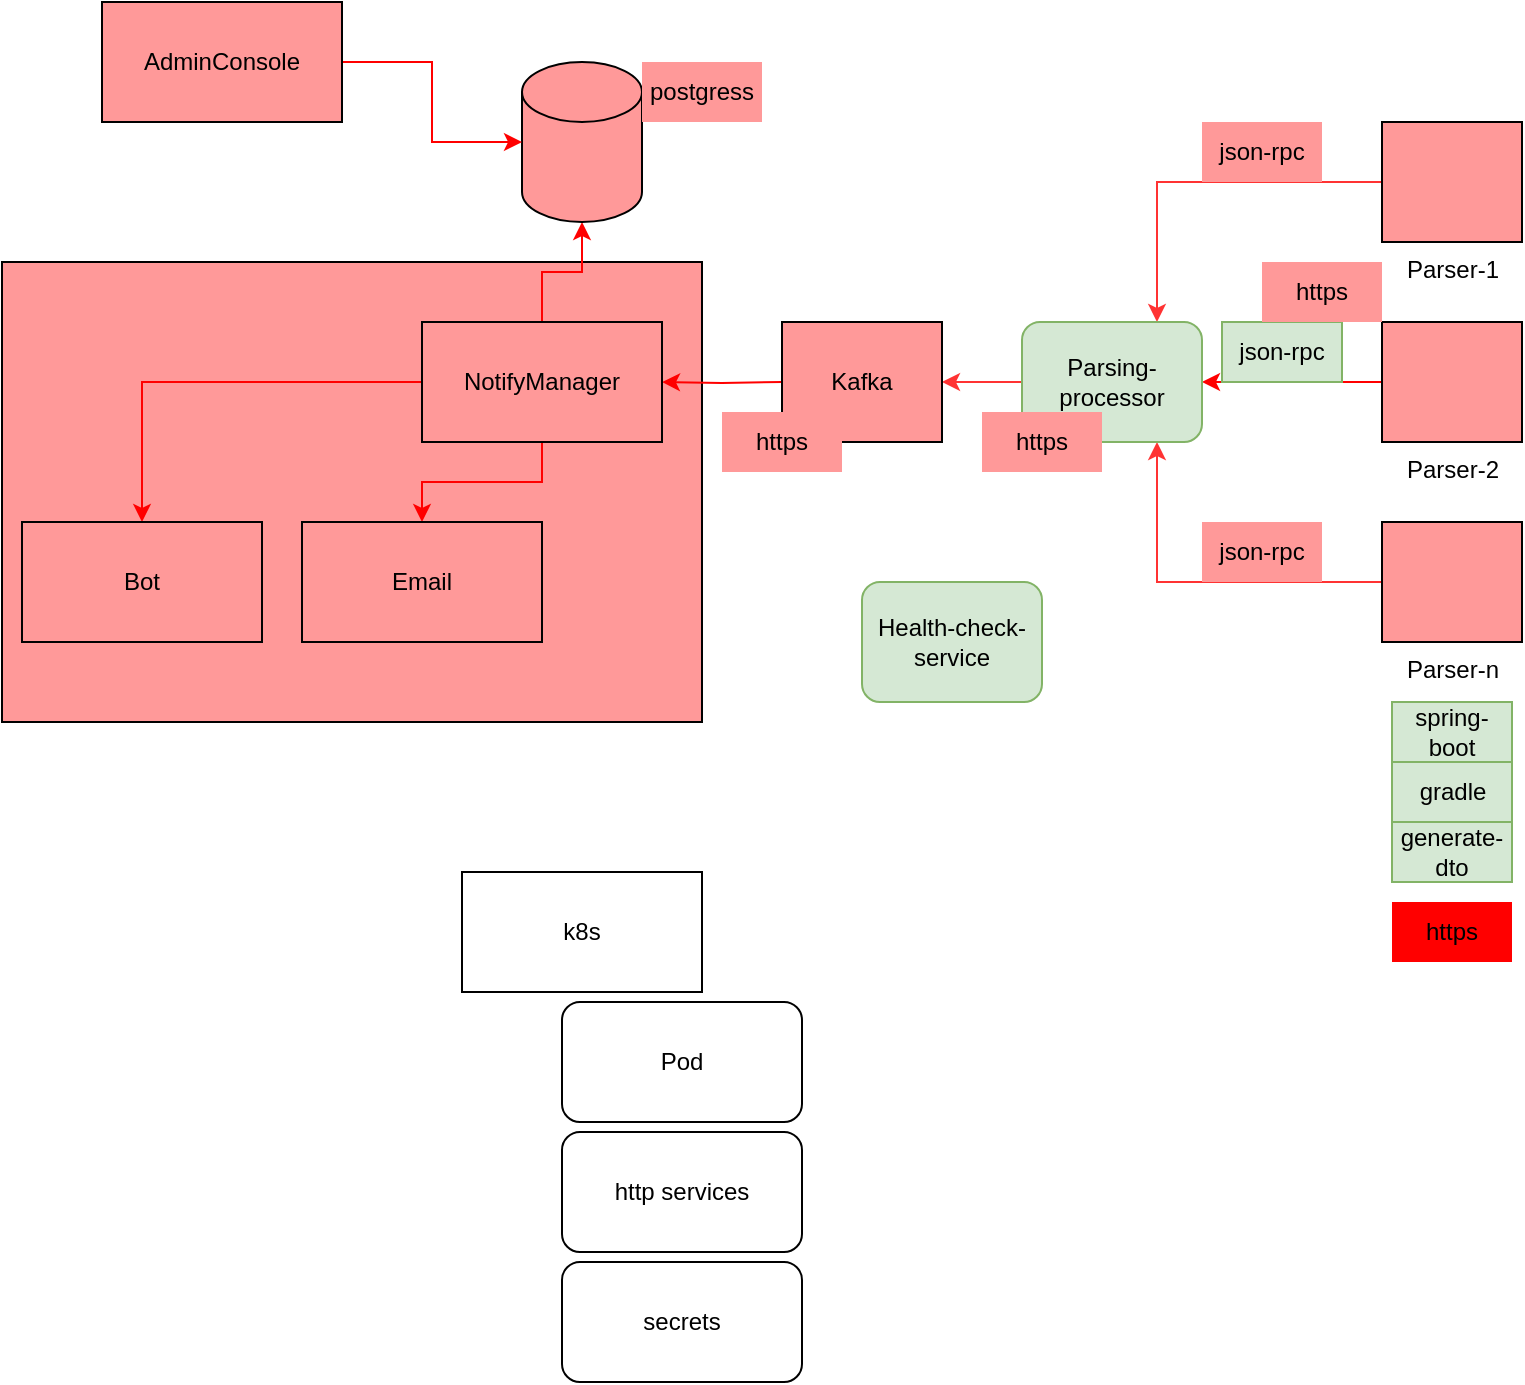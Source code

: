 <mxfile version="20.3.0" type="device"><diagram id="LYdFaatHc3NeKcpiXfQU" name="Страница 1"><mxGraphModel dx="1038" dy="649" grid="1" gridSize="10" guides="1" tooltips="1" connect="1" arrows="1" fold="1" page="1" pageScale="1" pageWidth="827" pageHeight="1169" math="0" shadow="0"><root><mxCell id="0"/><mxCell id="1" parent="0"/><mxCell id="_xx0c19NoYEd0WuJw-vw-17" value="" style="rounded=0;whiteSpace=wrap;html=1;fillColor=#FF9999;" parent="1" vertex="1"><mxGeometry x="10" y="150" width="350" height="230" as="geometry"/></mxCell><mxCell id="9y3oNgukaKSqQSr9w7em-25" style="edgeStyle=orthogonalEdgeStyle;rounded=0;orthogonalLoop=1;jettySize=auto;html=1;entryX=0.75;entryY=0;entryDx=0;entryDy=0;fillColor=#FF9999;strokeColor=#FF3333;" parent="1" source="9y3oNgukaKSqQSr9w7em-1" target="9y3oNgukaKSqQSr9w7em-10" edge="1"><mxGeometry relative="1" as="geometry"/></mxCell><mxCell id="9y3oNgukaKSqQSr9w7em-1" value="Parser-1" style="verticalLabelPosition=bottom;verticalAlign=top;html=1;shape=mxgraph.basic.rect;fillColor2=none;strokeWidth=1;size=20;indent=5;fillColor=#FF9999;" parent="1" vertex="1"><mxGeometry x="700" y="80" width="70" height="60" as="geometry"/></mxCell><mxCell id="9y3oNgukaKSqQSr9w7em-26" style="edgeStyle=orthogonalEdgeStyle;rounded=0;orthogonalLoop=1;jettySize=auto;html=1;entryX=1;entryY=0.5;entryDx=0;entryDy=0;fillColor=#FF3333;strokeColor=#FF0000;" parent="1" source="9y3oNgukaKSqQSr9w7em-2" target="9y3oNgukaKSqQSr9w7em-10" edge="1"><mxGeometry relative="1" as="geometry"/></mxCell><mxCell id="9y3oNgukaKSqQSr9w7em-2" value="Parser-2&lt;br&gt;" style="verticalLabelPosition=bottom;verticalAlign=top;html=1;shape=mxgraph.basic.rect;fillColor2=none;strokeWidth=1;size=20;indent=5;fillColor=#FF9999;" parent="1" vertex="1"><mxGeometry x="700" y="180" width="70" height="60" as="geometry"/></mxCell><mxCell id="9y3oNgukaKSqQSr9w7em-27" style="edgeStyle=orthogonalEdgeStyle;rounded=0;orthogonalLoop=1;jettySize=auto;html=1;entryX=0.75;entryY=1;entryDx=0;entryDy=0;fillColor=#FF0000;strokeColor=#FF3333;" parent="1" source="9y3oNgukaKSqQSr9w7em-3" target="9y3oNgukaKSqQSr9w7em-10" edge="1"><mxGeometry relative="1" as="geometry"><mxPoint x="580" y="250" as="targetPoint"/></mxGeometry></mxCell><mxCell id="9y3oNgukaKSqQSr9w7em-3" value="Parser-n" style="verticalLabelPosition=bottom;verticalAlign=top;html=1;shape=mxgraph.basic.rect;fillColor2=none;strokeWidth=1;size=20;indent=5;fillColor=#FF9999;" parent="1" vertex="1"><mxGeometry x="700" y="280" width="70" height="60" as="geometry"/></mxCell><mxCell id="9y3oNgukaKSqQSr9w7em-24" style="edgeStyle=orthogonalEdgeStyle;rounded=0;orthogonalLoop=1;jettySize=auto;html=1;entryX=1;entryY=0.5;entryDx=0;entryDy=0;fillColor=#FF3333;strokeColor=#FF0000;" parent="1" target="9y3oNgukaKSqQSr9w7em-14" edge="1"><mxGeometry relative="1" as="geometry"><mxPoint x="400" y="210" as="sourcePoint"/></mxGeometry></mxCell><mxCell id="_xx0c19NoYEd0WuJw-vw-7" style="edgeStyle=orthogonalEdgeStyle;rounded=0;orthogonalLoop=1;jettySize=auto;html=1;entryX=1;entryY=0.5;entryDx=0;entryDy=0;fillColor=#FF3333;strokeColor=#FF3333;" parent="1" source="9y3oNgukaKSqQSr9w7em-10" target="_xx0c19NoYEd0WuJw-vw-5" edge="1"><mxGeometry relative="1" as="geometry"/></mxCell><mxCell id="9y3oNgukaKSqQSr9w7em-10" value="Parsing-processor" style="rounded=1;whiteSpace=wrap;html=1;fillColor=#d5e8d4;strokeColor=#82b366;" parent="1" vertex="1"><mxGeometry x="520" y="180" width="90" height="60" as="geometry"/></mxCell><mxCell id="9y3oNgukaKSqQSr9w7em-18" style="edgeStyle=orthogonalEdgeStyle;rounded=0;orthogonalLoop=1;jettySize=auto;html=1;exitX=0.5;exitY=0;exitDx=0;exitDy=0;entryX=0.5;entryY=1;entryDx=0;entryDy=0;entryPerimeter=0;fillColor=#FF3333;strokeColor=#FF0000;" parent="1" source="9y3oNgukaKSqQSr9w7em-14" target="9y3oNgukaKSqQSr9w7em-17" edge="1"><mxGeometry relative="1" as="geometry"/></mxCell><mxCell id="9y3oNgukaKSqQSr9w7em-19" style="edgeStyle=orthogonalEdgeStyle;rounded=0;orthogonalLoop=1;jettySize=auto;html=1;exitX=0.5;exitY=1;exitDx=0;exitDy=0;fillColor=#FF3333;strokeColor=#FF0000;" parent="1" source="9y3oNgukaKSqQSr9w7em-14" target="9y3oNgukaKSqQSr9w7em-16" edge="1"><mxGeometry relative="1" as="geometry"/></mxCell><mxCell id="9y3oNgukaKSqQSr9w7em-21" style="edgeStyle=orthogonalEdgeStyle;rounded=0;orthogonalLoop=1;jettySize=auto;html=1;exitX=0;exitY=0.5;exitDx=0;exitDy=0;entryX=0.5;entryY=0;entryDx=0;entryDy=0;fillColor=#FF3333;strokeColor=#FF0000;" parent="1" source="9y3oNgukaKSqQSr9w7em-14" target="9y3oNgukaKSqQSr9w7em-15" edge="1"><mxGeometry relative="1" as="geometry"/></mxCell><mxCell id="9y3oNgukaKSqQSr9w7em-14" value="NotifyManager" style="rounded=0;whiteSpace=wrap;html=1;fillColor=#FF9999;" parent="1" vertex="1"><mxGeometry x="220" y="180" width="120" height="60" as="geometry"/></mxCell><mxCell id="9y3oNgukaKSqQSr9w7em-15" value="Bot" style="rounded=0;whiteSpace=wrap;html=1;fillColor=#FF9999;" parent="1" vertex="1"><mxGeometry x="20" y="280" width="120" height="60" as="geometry"/></mxCell><mxCell id="9y3oNgukaKSqQSr9w7em-16" value="Email" style="rounded=0;whiteSpace=wrap;html=1;fillColor=#FF9999;" parent="1" vertex="1"><mxGeometry x="160" y="280" width="120" height="60" as="geometry"/></mxCell><mxCell id="9y3oNgukaKSqQSr9w7em-17" value="" style="shape=cylinder3;whiteSpace=wrap;html=1;boundedLbl=1;backgroundOutline=1;size=15;fillColor=#FF9999;" parent="1" vertex="1"><mxGeometry x="270" y="50" width="60" height="80" as="geometry"/></mxCell><mxCell id="9y3oNgukaKSqQSr9w7em-28" value="json-rpc" style="text;html=1;strokeColor=none;fillColor=#FF9999;align=center;verticalAlign=middle;whiteSpace=wrap;rounded=0;" parent="1" vertex="1"><mxGeometry x="610" y="80" width="60" height="30" as="geometry"/></mxCell><mxCell id="9y3oNgukaKSqQSr9w7em-29" value="json-rpc" style="text;html=1;strokeColor=#82b366;fillColor=#d5e8d4;align=center;verticalAlign=middle;whiteSpace=wrap;rounded=0;" parent="1" vertex="1"><mxGeometry x="620" y="180" width="60" height="30" as="geometry"/></mxCell><mxCell id="9y3oNgukaKSqQSr9w7em-30" value="json-rpc" style="text;html=1;strokeColor=none;fillColor=#FF9999;align=center;verticalAlign=middle;whiteSpace=wrap;rounded=0;" parent="1" vertex="1"><mxGeometry x="610" y="280" width="60" height="30" as="geometry"/></mxCell><mxCell id="_xx0c19NoYEd0WuJw-vw-1" value="spring-boot" style="text;html=1;strokeColor=#82b366;fillColor=#d5e8d4;align=center;verticalAlign=middle;whiteSpace=wrap;rounded=0;" parent="1" vertex="1"><mxGeometry x="705" y="370" width="60" height="30" as="geometry"/></mxCell><mxCell id="_xx0c19NoYEd0WuJw-vw-2" value="gradle" style="text;html=1;resizable=0;autosize=1;align=center;verticalAlign=middle;points=[];fillColor=#d5e8d4;strokeColor=#82b366;rounded=0;" parent="1" vertex="1"><mxGeometry x="705" y="400" width="60" height="30" as="geometry"/></mxCell><mxCell id="_xx0c19NoYEd0WuJw-vw-3" value="generate-dto" style="text;html=1;strokeColor=#82b366;fillColor=#d5e8d4;align=center;verticalAlign=middle;whiteSpace=wrap;rounded=0;" parent="1" vertex="1"><mxGeometry x="705" y="430" width="60" height="30" as="geometry"/></mxCell><mxCell id="_xx0c19NoYEd0WuJw-vw-4" value="https" style="text;html=1;strokeColor=none;fillColor=#FF0000;align=center;verticalAlign=middle;whiteSpace=wrap;rounded=0;" parent="1" vertex="1"><mxGeometry x="705" y="470" width="60" height="30" as="geometry"/></mxCell><mxCell id="_xx0c19NoYEd0WuJw-vw-5" value="" style="rounded=0;whiteSpace=wrap;html=1;fillColor=#FF9999;" parent="1" vertex="1"><mxGeometry x="400" y="180" width="80" height="60" as="geometry"/></mxCell><mxCell id="_xx0c19NoYEd0WuJw-vw-8" value="Kafka" style="text;html=1;strokeColor=none;fillColor=#FF9999;align=center;verticalAlign=middle;whiteSpace=wrap;rounded=0;" parent="1" vertex="1"><mxGeometry x="410" y="195" width="60" height="30" as="geometry"/></mxCell><mxCell id="_xx0c19NoYEd0WuJw-vw-9" value="https" style="text;html=1;strokeColor=none;fillColor=#FF9999;align=center;verticalAlign=middle;whiteSpace=wrap;rounded=0;" parent="1" vertex="1"><mxGeometry x="500" y="225" width="60" height="30" as="geometry"/></mxCell><mxCell id="_xx0c19NoYEd0WuJw-vw-11" value="https" style="text;html=1;strokeColor=none;fillColor=#FF9999;align=center;verticalAlign=middle;whiteSpace=wrap;rounded=0;" parent="1" vertex="1"><mxGeometry x="640" y="150" width="60" height="30" as="geometry"/></mxCell><mxCell id="_xx0c19NoYEd0WuJw-vw-12" value="https" style="text;html=1;strokeColor=none;fillColor=#FF9999;align=center;verticalAlign=middle;whiteSpace=wrap;rounded=0;" parent="1" vertex="1"><mxGeometry x="370" y="225" width="60" height="30" as="geometry"/></mxCell><mxCell id="_xx0c19NoYEd0WuJw-vw-15" style="edgeStyle=orthogonalEdgeStyle;rounded=0;orthogonalLoop=1;jettySize=auto;html=1;entryX=0;entryY=0.5;entryDx=0;entryDy=0;entryPerimeter=0;fillColor=#FF3333;strokeColor=#FF0000;" parent="1" source="_xx0c19NoYEd0WuJw-vw-14" target="9y3oNgukaKSqQSr9w7em-17" edge="1"><mxGeometry relative="1" as="geometry"/></mxCell><mxCell id="_xx0c19NoYEd0WuJw-vw-14" value="AdminConsole" style="rounded=0;whiteSpace=wrap;html=1;fillColor=#FF9999;" parent="1" vertex="1"><mxGeometry x="60" y="20" width="120" height="60" as="geometry"/></mxCell><mxCell id="_xx0c19NoYEd0WuJw-vw-16" value="postgress" style="text;html=1;strokeColor=none;fillColor=#FF9999;align=center;verticalAlign=middle;whiteSpace=wrap;rounded=0;" parent="1" vertex="1"><mxGeometry x="330" y="50" width="60" height="30" as="geometry"/></mxCell><mxCell id="_xx0c19NoYEd0WuJw-vw-23" value="k8s" style="rounded=0;whiteSpace=wrap;html=1;fillColor=#FFFFFF;" parent="1" vertex="1"><mxGeometry x="240" y="455" width="120" height="60" as="geometry"/></mxCell><mxCell id="_xx0c19NoYEd0WuJw-vw-24" value="Pod" style="rounded=1;whiteSpace=wrap;html=1;fillColor=#FFFFFF;" parent="1" vertex="1"><mxGeometry x="290" y="520" width="120" height="60" as="geometry"/></mxCell><mxCell id="_xx0c19NoYEd0WuJw-vw-25" value="http services" style="rounded=1;whiteSpace=wrap;html=1;fillColor=#FFFFFF;" parent="1" vertex="1"><mxGeometry x="290" y="585" width="120" height="60" as="geometry"/></mxCell><mxCell id="_xx0c19NoYEd0WuJw-vw-26" value="secrets" style="rounded=1;whiteSpace=wrap;html=1;fillColor=#FFFFFF;" parent="1" vertex="1"><mxGeometry x="290" y="650" width="120" height="60" as="geometry"/></mxCell><mxCell id="sLkP34N-JpBgYo38ir-H-1" value="Health-check-service&lt;br&gt;" style="rounded=1;whiteSpace=wrap;html=1;fillColor=#d5e8d4;strokeColor=#82b366;" vertex="1" parent="1"><mxGeometry x="440" y="310" width="90" height="60" as="geometry"/></mxCell></root></mxGraphModel></diagram></mxfile>
